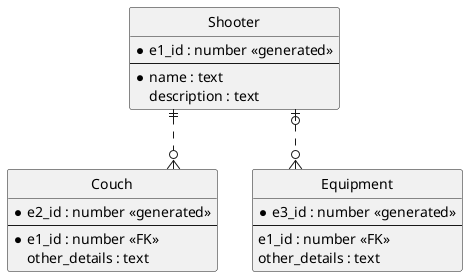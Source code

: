 @startuml

' hide the spot
hide circle

' avoid problems with angled crows feet
skinparam linetype ortho

entity "Shooter" as e01 {
  *e1_id : number <<generated>>
  --
  *name : text
  description : text
}

entity "Couch" as e02 {
  *e2_id : number <<generated>>
  --
  *e1_id : number <<FK>>
  other_details : text
}

entity "Equipment" as e03 {
  *e3_id : number <<generated>>
  --
  e1_id : number <<FK>>
  other_details : text
}

e01 ||..o{ e02
e01 |o..o{ e03

@enduml